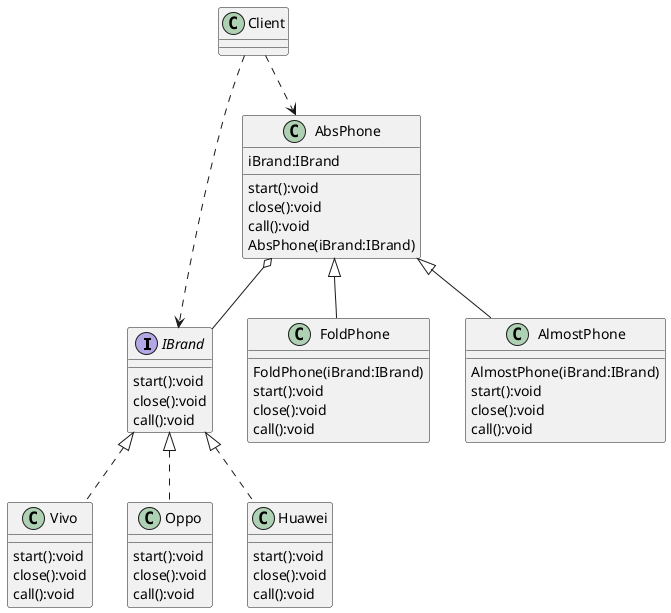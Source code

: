@startuml

interface IBrand{
    start():void
    close():void
    call():void
}
class Vivo{
    start():void
    close():void
    call():void
}
class Oppo{
    start():void
    close():void
    call():void
}
class Huawei{
    start():void
    close():void
    call():void
}
IBrand <|.. Vivo
IBrand <|.. Oppo
IBrand <|.. Huawei

class AbsPhone{
    iBrand:IBrand
    start():void
    close():void
    call():void
    AbsPhone(iBrand:IBrand)
}
AbsPhone o-- IBrand
class FoldPhone{
    FoldPhone(iBrand:IBrand)
    start():void
    close():void
    call():void
}

class AlmostPhone{
    AlmostPhone(iBrand:IBrand)
    start():void
    close():void
    call():void
}
AbsPhone <|-- FoldPhone
AbsPhone <|-- AlmostPhone

class Client
Client ..> IBrand
Client ..> AbsPhone

@enduml